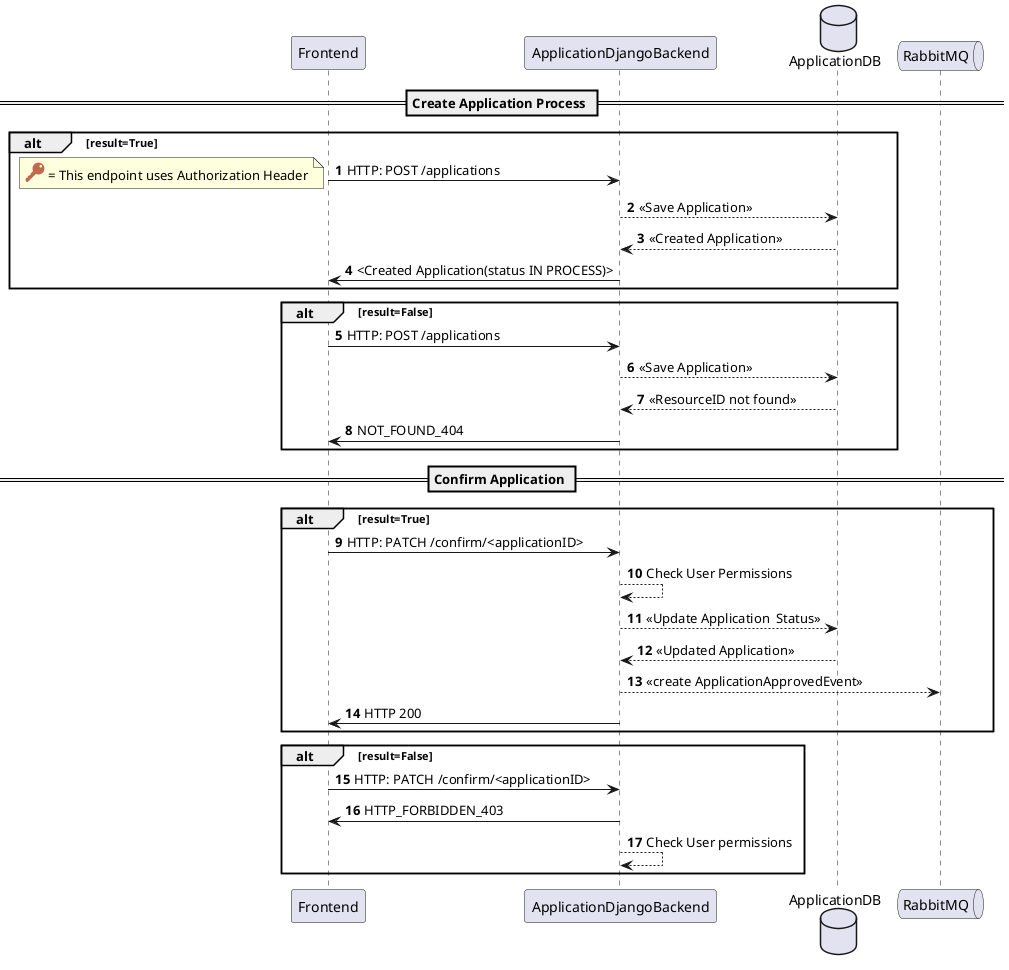 @startuml
'https://plantuml.com/sequence-diagram
participant Frontend
participant ApplicationDjangoBackend
database ApplicationDB
queue RabbitMQ
autonumber

== Create Application Process ==
alt result=True
Frontend -> ApplicationDjangoBackend: HTTP: POST /applications
note left
<:key:> = This endpoint uses Authorization Header
end note
ApplicationDjangoBackend --> ApplicationDB: << Save Application >>
ApplicationDB --> ApplicationDjangoBackend: << Created Application>>
ApplicationDjangoBackend -> Frontend: <Created Application(status IN PROCESS)>
end
alt result=False
Frontend -> ApplicationDjangoBackend: HTTP: POST /applications
ApplicationDjangoBackend --> ApplicationDB: << Save Application >>
ApplicationDB --> ApplicationDjangoBackend: << ResourceID not found>>
ApplicationDjangoBackend -> Frontend: NOT_FOUND_404
end

== Confirm Application ==
alt result=True
Frontend -> ApplicationDjangoBackend: HTTP: PATCH /confirm/<applicationID>
ApplicationDjangoBackend --> ApplicationDjangoBackend: Check User Permissions
ApplicationDjangoBackend --> ApplicationDB: << Update Application  Status>>
ApplicationDB --> ApplicationDjangoBackend: << Updated Application >>
ApplicationDjangoBackend --> RabbitMQ: <<create ApplicationApprovedEvent>>
ApplicationDjangoBackend -> Frontend: HTTP 200
end
alt result=False
Frontend -> ApplicationDjangoBackend: HTTP: PATCH /confirm/<applicationID>
ApplicationDjangoBackend -> Frontend: HTTP_FORBIDDEN_403
ApplicationDjangoBackend --> ApplicationDjangoBackend : Check User permissions

end

@enduml